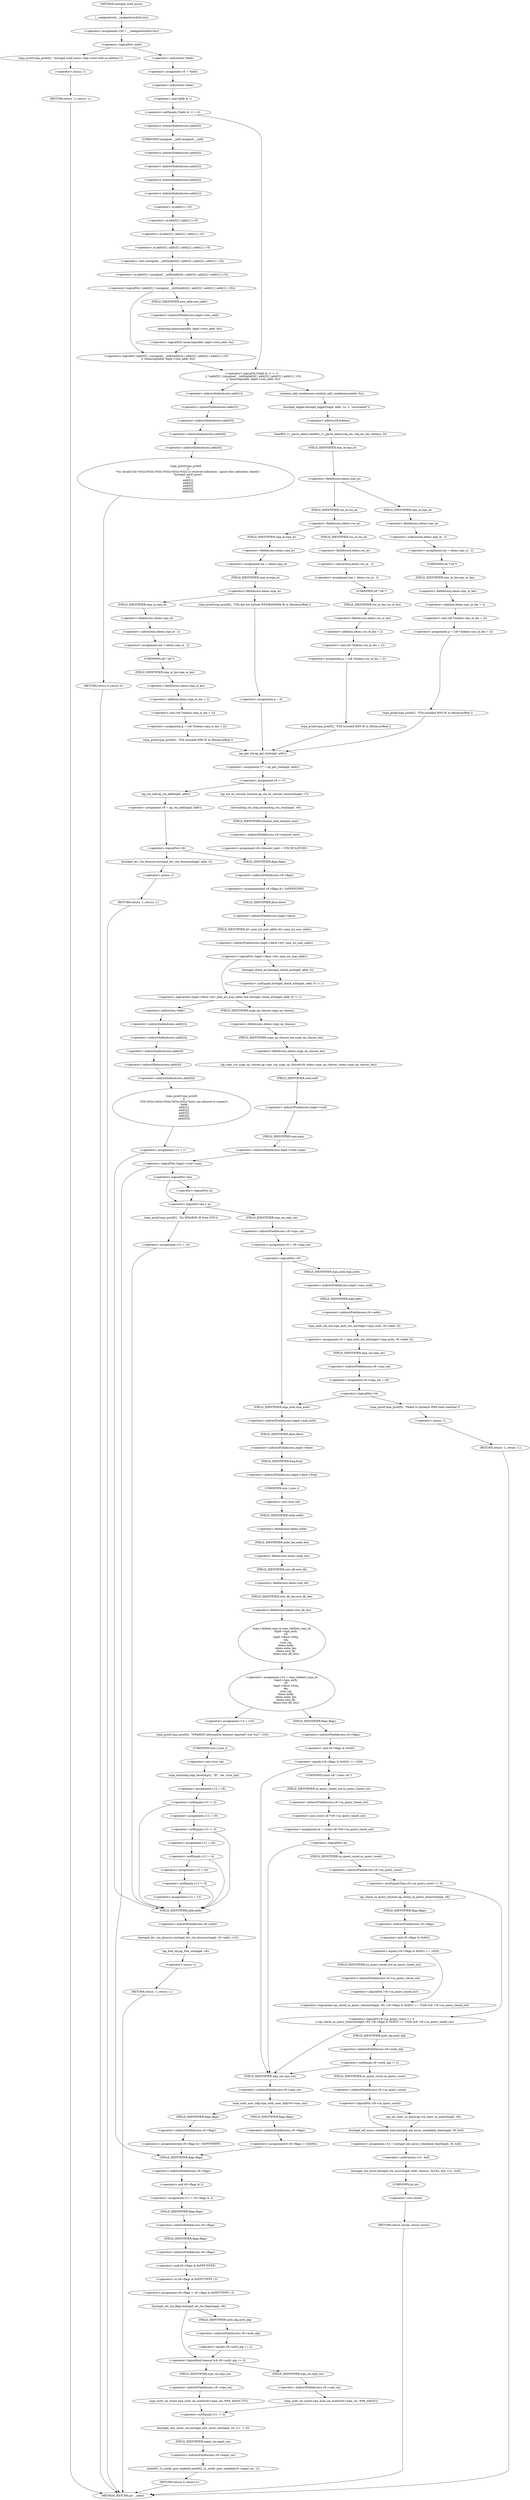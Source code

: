 digraph hostapd_notif_assoc {  
"1000138" [label = "(<operator>.assignment,v20 = __readgsdword(0x14u))" ]
"1000140" [label = "(__readgsdword,__readgsdword(0x14u))" ]
"1000143" [label = "(<operator>.logicalNot,!addr)" ]
"1000146" [label = "(wpa_printf,wpa_printf(2, \"hostapd_notif_assoc: Skip event with no address\"))" ]
"1000149" [label = "(RETURN,return -1;,return -1;)" ]
"1000150" [label = "(<operator>.minus,-1)" ]
"1000152" [label = "(<operator>.assignment,v5 = *addr)" ]
"1000154" [label = "(<operator>.indirection,*addr)" ]
"1000157" [label = "(<operator>.logicalOr,(*addr & 1) != 0\n    || !(addr[5] | (unsigned __int8)(addr[4] | addr[3] | addr[2] | addr[1] | v5))\n    || !memcmp(addr, hapd->own_addr, 6u))" ]
"1000158" [label = "(<operator>.notEquals,(*addr & 1) != 0)" ]
"1000159" [label = "(<operator>.and,*addr & 1)" ]
"1000160" [label = "(<operator>.indirection,*addr)" ]
"1000164" [label = "(<operator>.logicalOr,!(addr[5] | (unsigned __int8)(addr[4] | addr[3] | addr[2] | addr[1] | v5))\n    || !memcmp(addr, hapd->own_addr, 6u))" ]
"1000165" [label = "(<operator>.logicalNot,!(addr[5] | (unsigned __int8)(addr[4] | addr[3] | addr[2] | addr[1] | v5)))" ]
"1000166" [label = "(<operator>.or,addr[5] | (unsigned __int8)(addr[4] | addr[3] | addr[2] | addr[1] | v5))" ]
"1000167" [label = "(<operator>.indirectIndexAccess,addr[5])" ]
"1000170" [label = "(<operator>.cast,(unsigned __int8)(addr[4] | addr[3] | addr[2] | addr[1] | v5))" ]
"1000171" [label = "(UNKNOWN,unsigned __int8,unsigned __int8)" ]
"1000172" [label = "(<operator>.or,addr[4] | addr[3] | addr[2] | addr[1] | v5)" ]
"1000173" [label = "(<operator>.indirectIndexAccess,addr[4])" ]
"1000176" [label = "(<operator>.or,addr[3] | addr[2] | addr[1] | v5)" ]
"1000177" [label = "(<operator>.indirectIndexAccess,addr[3])" ]
"1000180" [label = "(<operator>.or,addr[2] | addr[1] | v5)" ]
"1000181" [label = "(<operator>.indirectIndexAccess,addr[2])" ]
"1000184" [label = "(<operator>.or,addr[1] | v5)" ]
"1000185" [label = "(<operator>.indirectIndexAccess,addr[1])" ]
"1000189" [label = "(<operator>.logicalNot,!memcmp(addr, hapd->own_addr, 6u))" ]
"1000190" [label = "(memcmp,memcmp(addr, hapd->own_addr, 6u))" ]
"1000192" [label = "(<operator>.indirectFieldAccess,hapd->own_addr)" ]
"1000194" [label = "(FIELD_IDENTIFIER,own_addr,own_addr)" ]
"1000197" [label = "(wpa_printf,wpa_printf(\n      2,\n      \"%s: Invalid SA=%02x:%02x:%02x:%02x:%02x:%02x in received indication - ignore this indication silently\",\n      \"hostapd_notif_assoc\",\n      v5,\n      addr[1],\n      addr[2],\n      addr[3],\n      addr[4],\n      addr[5]))" ]
"1000202" [label = "(<operator>.indirectIndexAccess,addr[1])" ]
"1000205" [label = "(<operator>.indirectIndexAccess,addr[2])" ]
"1000208" [label = "(<operator>.indirectIndexAccess,addr[3])" ]
"1000211" [label = "(<operator>.indirectIndexAccess,addr[4])" ]
"1000214" [label = "(<operator>.indirectIndexAccess,addr[5])" ]
"1000217" [label = "(RETURN,return 0;,return 0;)" ]
"1000219" [label = "(random_add_randomness,random_add_randomness(addr, 6u))" ]
"1000222" [label = "(hostapd_logger,hostapd_logger(hapd, addr, 1u, 2, \"associated\"))" ]
"1000228" [label = "(ieee802_11_parse_elems,ieee802_11_parse_elems(req_ies, req_ies_len, &elems, 0))" ]
"1000231" [label = "(<operator>.addressOf,&elems)" ]
"1000235" [label = "(<operator>.fieldAccess,elems.wps_ie)" ]
"1000237" [label = "(FIELD_IDENTIFIER,wps_ie,wps_ie)" ]
"1000239" [label = "(<operator>.assignment,iea = elems.wps_ie - 2)" ]
"1000241" [label = "(<operator>.subtraction,elems.wps_ie - 2)" ]
"1000242" [label = "(<operator>.fieldAccess,elems.wps_ie)" ]
"1000244" [label = "(FIELD_IDENTIFIER,wps_ie,wps_ie)" ]
"1000246" [label = "(<operator>.assignment,p = (u8 *)(elems.wps_ie_len + 2))" ]
"1000248" [label = "(<operator>.cast,(u8 *)(elems.wps_ie_len + 2))" ]
"1000249" [label = "(UNKNOWN,u8 *,u8 *)" ]
"1000250" [label = "(<operator>.addition,elems.wps_ie_len + 2)" ]
"1000251" [label = "(<operator>.fieldAccess,elems.wps_ie_len)" ]
"1000253" [label = "(FIELD_IDENTIFIER,wps_ie_len,wps_ie_len)" ]
"1000255" [label = "(wpa_printf,wpa_printf(2, \"STA included WPS IE in (Re)AssocReq\"))" ]
"1000260" [label = "(<operator>.fieldAccess,elems.rsn_ie)" ]
"1000262" [label = "(FIELD_IDENTIFIER,rsn_ie,rsn_ie)" ]
"1000264" [label = "(<operator>.assignment,iea = elems.rsn_ie - 2)" ]
"1000266" [label = "(<operator>.subtraction,elems.rsn_ie - 2)" ]
"1000267" [label = "(<operator>.fieldAccess,elems.rsn_ie)" ]
"1000269" [label = "(FIELD_IDENTIFIER,rsn_ie,rsn_ie)" ]
"1000271" [label = "(<operator>.assignment,p = (u8 *)(elems.rsn_ie_len + 2))" ]
"1000273" [label = "(<operator>.cast,(u8 *)(elems.rsn_ie_len + 2))" ]
"1000274" [label = "(UNKNOWN,u8 *,u8 *)" ]
"1000275" [label = "(<operator>.addition,elems.rsn_ie_len + 2)" ]
"1000276" [label = "(<operator>.fieldAccess,elems.rsn_ie_len)" ]
"1000278" [label = "(FIELD_IDENTIFIER,rsn_ie_len,rsn_ie_len)" ]
"1000280" [label = "(wpa_printf,wpa_printf(2, \"STA included RSN IE in (Re)AssocReq\"))" ]
"1000285" [label = "(<operator>.assignment,iea = elems.wpa_ie)" ]
"1000287" [label = "(<operator>.fieldAccess,elems.wpa_ie)" ]
"1000289" [label = "(FIELD_IDENTIFIER,wpa_ie,wpa_ie)" ]
"1000291" [label = "(<operator>.fieldAccess,elems.wpa_ie)" ]
"1000293" [label = "(FIELD_IDENTIFIER,wpa_ie,wpa_ie)" ]
"1000295" [label = "(<operator>.assignment,iea = elems.wpa_ie - 2)" ]
"1000297" [label = "(<operator>.subtraction,elems.wpa_ie - 2)" ]
"1000298" [label = "(<operator>.fieldAccess,elems.wpa_ie)" ]
"1000300" [label = "(FIELD_IDENTIFIER,wpa_ie,wpa_ie)" ]
"1000302" [label = "(<operator>.assignment,p = (u8 *)(elems.wpa_ie_len + 2))" ]
"1000304" [label = "(<operator>.cast,(u8 *)(elems.wpa_ie_len + 2))" ]
"1000305" [label = "(UNKNOWN,u8 *,u8 *)" ]
"1000306" [label = "(<operator>.addition,elems.wpa_ie_len + 2)" ]
"1000307" [label = "(<operator>.fieldAccess,elems.wpa_ie_len)" ]
"1000309" [label = "(FIELD_IDENTIFIER,wpa_ie_len,wpa_ie_len)" ]
"1000311" [label = "(wpa_printf,wpa_printf(2, \"STA included WPA IE in (Re)AssocReq\"))" ]
"1000316" [label = "(wpa_printf,wpa_printf(2, \"STA did not include WPS/RSN/WPA IE in (Re)AssocReq\"))" ]
"1000319" [label = "(<operator>.assignment,p = 0)" ]
"1000322" [label = "(<operator>.assignment,v7 = ap_get_sta(hapd, addr))" ]
"1000324" [label = "(ap_get_sta,ap_get_sta(hapd, addr))" ]
"1000327" [label = "(<operator>.assignment,v8 = v7)" ]
"1000333" [label = "(ap_sta_no_session_timeout,ap_sta_no_session_timeout(hapd, v7))" ]
"1000336" [label = "(accounting_sta_stop,accounting_sta_stop(hapd, v8))" ]
"1000339" [label = "(<operator>.assignment,v8->timeout_next = STA_NULLFUNC)" ]
"1000340" [label = "(<operator>.indirectFieldAccess,v8->timeout_next)" ]
"1000342" [label = "(FIELD_IDENTIFIER,timeout_next,timeout_next)" ]
"1000346" [label = "(<operator>.assignment,v8 = ap_sta_add(hapd, addr))" ]
"1000348" [label = "(ap_sta_add,ap_sta_add(hapd, addr))" ]
"1000352" [label = "(<operator>.logicalNot,!v8)" ]
"1000355" [label = "(hostapd_drv_sta_disassoc,hostapd_drv_sta_disassoc(hapd, addr, 5))" ]
"1000359" [label = "(RETURN,return -1;,return -1;)" ]
"1000360" [label = "(<operator>.minus,-1)" ]
"1000362" [label = "(<operators>.assignmentAnd,v8->flags &= 0xFFFECFFF)" ]
"1000363" [label = "(<operator>.indirectFieldAccess,v8->flags)" ]
"1000365" [label = "(FIELD_IDENTIFIER,flags,flags)" ]
"1000368" [label = "(<operator>.logicalAnd,!hapd->iface->drv_max_acl_mac_addrs && hostapd_check_acl(hapd, addr, 0) != 1)" ]
"1000369" [label = "(<operator>.logicalNot,!hapd->iface->drv_max_acl_mac_addrs)" ]
"1000370" [label = "(<operator>.indirectFieldAccess,hapd->iface->drv_max_acl_mac_addrs)" ]
"1000371" [label = "(<operator>.indirectFieldAccess,hapd->iface)" ]
"1000373" [label = "(FIELD_IDENTIFIER,iface,iface)" ]
"1000374" [label = "(FIELD_IDENTIFIER,drv_max_acl_mac_addrs,drv_max_acl_mac_addrs)" ]
"1000375" [label = "(<operator>.notEquals,hostapd_check_acl(hapd, addr, 0) != 1)" ]
"1000376" [label = "(hostapd_check_acl,hostapd_check_acl(hapd, addr, 0))" ]
"1000382" [label = "(wpa_printf,wpa_printf(\n      3,\n      \"STA %02x:%02x:%02x:%02x:%02x:%02x not allowed to connect\",\n      *addr,\n      addr[1],\n      addr[2],\n      addr[3],\n      addr[4],\n      addr[5]))" ]
"1000385" [label = "(<operator>.indirection,*addr)" ]
"1000387" [label = "(<operator>.indirectIndexAccess,addr[1])" ]
"1000390" [label = "(<operator>.indirectIndexAccess,addr[2])" ]
"1000393" [label = "(<operator>.indirectIndexAccess,addr[3])" ]
"1000396" [label = "(<operator>.indirectIndexAccess,addr[4])" ]
"1000399" [label = "(<operator>.indirectIndexAccess,addr[5])" ]
"1000402" [label = "(<operator>.assignment,v12 = 1)" ]
"1000406" [label = "(hostapd_drv_sta_disassoc,hostapd_drv_sta_disassoc(hapd, v8->addr, v12))" ]
"1000408" [label = "(<operator>.indirectFieldAccess,v8->addr)" ]
"1000410" [label = "(FIELD_IDENTIFIER,addr,addr)" ]
"1000412" [label = "(ap_free_sta,ap_free_sta(hapd, v8))" ]
"1000415" [label = "(RETURN,return -1;,return -1;)" ]
"1000416" [label = "(<operator>.minus,-1)" ]
"1000418" [label = "(ap_copy_sta_supp_op_classes,ap_copy_sta_supp_op_classes(v8, elems.supp_op_classes, elems.supp_op_classes_len))" ]
"1000420" [label = "(<operator>.fieldAccess,elems.supp_op_classes)" ]
"1000422" [label = "(FIELD_IDENTIFIER,supp_op_classes,supp_op_classes)" ]
"1000423" [label = "(<operator>.fieldAccess,elems.supp_op_classes_len)" ]
"1000425" [label = "(FIELD_IDENTIFIER,supp_op_classes_len,supp_op_classes_len)" ]
"1000427" [label = "(<operator>.logicalNot,!hapd->conf->wpa)" ]
"1000428" [label = "(<operator>.indirectFieldAccess,hapd->conf->wpa)" ]
"1000429" [label = "(<operator>.indirectFieldAccess,hapd->conf)" ]
"1000431" [label = "(FIELD_IDENTIFIER,conf,conf)" ]
"1000432" [label = "(FIELD_IDENTIFIER,wpa,wpa)" ]
"1000435" [label = "(<operator>.logicalOr,!iea || !p)" ]
"1000436" [label = "(<operator>.logicalNot,!iea)" ]
"1000438" [label = "(<operator>.logicalNot,!p)" ]
"1000441" [label = "(wpa_printf,wpa_printf(2, \"No WPA/RSN IE from STA\"))" ]
"1000444" [label = "(<operator>.assignment,v12 = 13)" ]
"1000448" [label = "(<operator>.assignment,v9 = v8->wpa_sm)" ]
"1000450" [label = "(<operator>.indirectFieldAccess,v8->wpa_sm)" ]
"1000452" [label = "(FIELD_IDENTIFIER,wpa_sm,wpa_sm)" ]
"1000454" [label = "(<operator>.logicalNot,!v9)" ]
"1000457" [label = "(<operator>.assignment,v9 = wpa_auth_sta_init(hapd->wpa_auth, v8->addr, 0))" ]
"1000459" [label = "(wpa_auth_sta_init,wpa_auth_sta_init(hapd->wpa_auth, v8->addr, 0))" ]
"1000460" [label = "(<operator>.indirectFieldAccess,hapd->wpa_auth)" ]
"1000462" [label = "(FIELD_IDENTIFIER,wpa_auth,wpa_auth)" ]
"1000463" [label = "(<operator>.indirectFieldAccess,v8->addr)" ]
"1000465" [label = "(FIELD_IDENTIFIER,addr,addr)" ]
"1000467" [label = "(<operator>.assignment,v8->wpa_sm = v9)" ]
"1000468" [label = "(<operator>.indirectFieldAccess,v8->wpa_sm)" ]
"1000470" [label = "(FIELD_IDENTIFIER,wpa_sm,wpa_sm)" ]
"1000473" [label = "(<operator>.logicalNot,!v9)" ]
"1000476" [label = "(wpa_printf,wpa_printf(5, \"Failed to initialize WPA state machine\"))" ]
"1000479" [label = "(RETURN,return -1;,return -1;)" ]
"1000480" [label = "(<operator>.minus,-1)" ]
"1000482" [label = "(<operator>.assignment,v10 = wpa_validate_wpa_ie(\n          hapd->wpa_auth,\n          v9,\n          hapd->iface->freq,\n          iea,\n          (size_t)p,\n          elems.mdie,\n          elems.mdie_len,\n          elems.owe_dh,\n          elems.owe_dh_len))" ]
"1000484" [label = "(wpa_validate_wpa_ie,wpa_validate_wpa_ie(\n          hapd->wpa_auth,\n          v9,\n          hapd->iface->freq,\n          iea,\n          (size_t)p,\n          elems.mdie,\n          elems.mdie_len,\n          elems.owe_dh,\n          elems.owe_dh_len))" ]
"1000485" [label = "(<operator>.indirectFieldAccess,hapd->wpa_auth)" ]
"1000487" [label = "(FIELD_IDENTIFIER,wpa_auth,wpa_auth)" ]
"1000489" [label = "(<operator>.indirectFieldAccess,hapd->iface->freq)" ]
"1000490" [label = "(<operator>.indirectFieldAccess,hapd->iface)" ]
"1000492" [label = "(FIELD_IDENTIFIER,iface,iface)" ]
"1000493" [label = "(FIELD_IDENTIFIER,freq,freq)" ]
"1000495" [label = "(<operator>.cast,(size_t)p)" ]
"1000496" [label = "(UNKNOWN,size_t,size_t)" ]
"1000498" [label = "(<operator>.fieldAccess,elems.mdie)" ]
"1000500" [label = "(FIELD_IDENTIFIER,mdie,mdie)" ]
"1000501" [label = "(<operator>.fieldAccess,elems.mdie_len)" ]
"1000503" [label = "(FIELD_IDENTIFIER,mdie_len,mdie_len)" ]
"1000504" [label = "(<operator>.fieldAccess,elems.owe_dh)" ]
"1000506" [label = "(FIELD_IDENTIFIER,owe_dh,owe_dh)" ]
"1000507" [label = "(<operator>.fieldAccess,elems.owe_dh_len)" ]
"1000509" [label = "(FIELD_IDENTIFIER,owe_dh_len,owe_dh_len)" ]
"1000513" [label = "(<operator>.assignment,v13 = v10)" ]
"1000516" [label = "(wpa_printf,wpa_printf(2, \"WPA/RSN information element rejected? (res %u)\", v10))" ]
"1000520" [label = "(wpa_hexdump,wpa_hexdump(2, \"IE\", iea, (size_t)p))" ]
"1000524" [label = "(<operator>.cast,(size_t)p)" ]
"1000525" [label = "(UNKNOWN,size_t,size_t)" ]
"1000527" [label = "(<operator>.assignment,v12 = 18)" ]
"1000531" [label = "(<operator>.notEquals,v13 != 2)" ]
"1000535" [label = "(<operator>.assignment,v12 = 19)" ]
"1000539" [label = "(<operator>.notEquals,v13 != 3)" ]
"1000543" [label = "(<operator>.assignment,v12 = 20)" ]
"1000547" [label = "(<operator>.notEquals,v13 != 4)" ]
"1000551" [label = "(<operator>.assignment,v12 = 24)" ]
"1000555" [label = "(<operator>.notEquals,v13 != 8)" ]
"1000558" [label = "(<operator>.assignment,v12 = 13)" ]
"1000563" [label = "(<operator>.equals,(v8->flags & 0x402) == 1026)" ]
"1000564" [label = "(<operator>.and,v8->flags & 0x402)" ]
"1000565" [label = "(<operator>.indirectFieldAccess,v8->flags)" ]
"1000567" [label = "(FIELD_IDENTIFIER,flags,flags)" ]
"1000571" [label = "(<operator>.assignment,ie = (const u8 *)v8->sa_query_timed_out)" ]
"1000573" [label = "(<operator>.cast,(const u8 *)v8->sa_query_timed_out)" ]
"1000574" [label = "(UNKNOWN,const u8 *,const u8 *)" ]
"1000575" [label = "(<operator>.indirectFieldAccess,v8->sa_query_timed_out)" ]
"1000577" [label = "(FIELD_IDENTIFIER,sa_query_timed_out,sa_query_timed_out)" ]
"1000579" [label = "(<operator>.logicalNot,!ie)" ]
"1000583" [label = "(<operator>.logicalOr,v8->sa_query_count <= 0\n        || (ap_check_sa_query_timeout(hapd, v8), (v8->flags & 0x402) == 1026) && !v8->sa_query_timed_out)" ]
"1000584" [label = "(<operator>.lessEqualsThan,v8->sa_query_count <= 0)" ]
"1000585" [label = "(<operator>.indirectFieldAccess,v8->sa_query_count)" ]
"1000587" [label = "(FIELD_IDENTIFIER,sa_query_count,sa_query_count)" ]
"1000589" [label = "(<operator>.logicalAnd,(ap_check_sa_query_timeout(hapd, v8), (v8->flags & 0x402) == 1026) && !v8->sa_query_timed_out)" ]
"1000591" [label = "(ap_check_sa_query_timeout,ap_check_sa_query_timeout(hapd, v8))" ]
"1000594" [label = "(<operator>.equals,(v8->flags & 0x402) == 1026)" ]
"1000595" [label = "(<operator>.and,v8->flags & 0x402)" ]
"1000596" [label = "(<operator>.indirectFieldAccess,v8->flags)" ]
"1000598" [label = "(FIELD_IDENTIFIER,flags,flags)" ]
"1000601" [label = "(<operator>.logicalNot,!v8->sa_query_timed_out)" ]
"1000602" [label = "(<operator>.indirectFieldAccess,v8->sa_query_timed_out)" ]
"1000604" [label = "(FIELD_IDENTIFIER,sa_query_timed_out,sa_query_timed_out)" ]
"1000607" [label = "(<operator>.notEquals,v8->auth_alg != 2)" ]
"1000608" [label = "(<operator>.indirectFieldAccess,v8->auth_alg)" ]
"1000610" [label = "(FIELD_IDENTIFIER,auth_alg,auth_alg)" ]
"1000614" [label = "(<operator>.logicalNot,!v8->sa_query_count)" ]
"1000615" [label = "(<operator>.indirectFieldAccess,v8->sa_query_count)" ]
"1000617" [label = "(FIELD_IDENTIFIER,sa_query_count,sa_query_count)" ]
"1000618" [label = "(ap_sta_start_sa_query,ap_sta_start_sa_query(hapd, v8))" ]
"1000621" [label = "(<operator>.assignment,v14 = hostapd_eid_assoc_comeback_time(hapd, v8, buf))" ]
"1000623" [label = "(hostapd_eid_assoc_comeback_time,hostapd_eid_assoc_comeback_time(hapd, v8, buf))" ]
"1000627" [label = "(hostapd_sta_assoc,hostapd_sta_assoc(hapd, addr, reassoc, 0x1Eu, buf, v14 - buf))" ]
"1000633" [label = "(<operator>.subtraction,v14 - buf)" ]
"1000636" [label = "(RETURN,return (int)ie;,return (int)ie;)" ]
"1000637" [label = "(<operator>.cast,(int)ie)" ]
"1000638" [label = "(UNKNOWN,int,int)" ]
"1000641" [label = "(wpa_auth_uses_mfp,wpa_auth_uses_mfp(v8->wpa_sm))" ]
"1000642" [label = "(<operator>.indirectFieldAccess,v8->wpa_sm)" ]
"1000644" [label = "(FIELD_IDENTIFIER,wpa_sm,wpa_sm)" ]
"1000645" [label = "(<operators>.assignmentOr,v8->flags |= 0x400u)" ]
"1000646" [label = "(<operator>.indirectFieldAccess,v8->flags)" ]
"1000648" [label = "(FIELD_IDENTIFIER,flags,flags)" ]
"1000651" [label = "(<operators>.assignmentAnd,v8->flags &= 0xFFFFFBFF)" ]
"1000652" [label = "(<operator>.indirectFieldAccess,v8->flags)" ]
"1000654" [label = "(FIELD_IDENTIFIER,flags,flags)" ]
"1000657" [label = "(<operator>.assignment,v11 = v8->flags & 2)" ]
"1000659" [label = "(<operator>.and,v8->flags & 2)" ]
"1000660" [label = "(<operator>.indirectFieldAccess,v8->flags)" ]
"1000662" [label = "(FIELD_IDENTIFIER,flags,flags)" ]
"1000664" [label = "(<operator>.assignment,v8->flags = v8->flags & 0xFFF7FFFF | 3)" ]
"1000665" [label = "(<operator>.indirectFieldAccess,v8->flags)" ]
"1000667" [label = "(FIELD_IDENTIFIER,flags,flags)" ]
"1000668" [label = "(<operator>.or,v8->flags & 0xFFF7FFFF | 3)" ]
"1000669" [label = "(<operator>.and,v8->flags & 0xFFF7FFFF)" ]
"1000670" [label = "(<operator>.indirectFieldAccess,v8->flags)" ]
"1000672" [label = "(FIELD_IDENTIFIER,flags,flags)" ]
"1000675" [label = "(hostapd_set_sta_flags,hostapd_set_sta_flags(hapd, v8))" ]
"1000679" [label = "(<operator>.logicalAnd,reassoc && v8->auth_alg == 2)" ]
"1000681" [label = "(<operator>.equals,v8->auth_alg == 2)" ]
"1000682" [label = "(<operator>.indirectFieldAccess,v8->auth_alg)" ]
"1000684" [label = "(FIELD_IDENTIFIER,auth_alg,auth_alg)" ]
"1000686" [label = "(wpa_auth_sm_event,wpa_auth_sm_event(v8->wpa_sm, WPA_ASSOC_FT))" ]
"1000687" [label = "(<operator>.indirectFieldAccess,v8->wpa_sm)" ]
"1000689" [label = "(FIELD_IDENTIFIER,wpa_sm,wpa_sm)" ]
"1000692" [label = "(wpa_auth_sm_event,wpa_auth_sm_event(v8->wpa_sm, WPA_ASSOC))" ]
"1000693" [label = "(<operator>.indirectFieldAccess,v8->wpa_sm)" ]
"1000695" [label = "(FIELD_IDENTIFIER,wpa_sm,wpa_sm)" ]
"1000697" [label = "(hostapd_new_assoc_sta,hostapd_new_assoc_sta(hapd, v8, v11 != 0))" ]
"1000700" [label = "(<operator>.notEquals,v11 != 0)" ]
"1000703" [label = "(ieee802_1x_notify_port_enabled,ieee802_1x_notify_port_enabled(v8->eapol_sm, 1))" ]
"1000704" [label = "(<operator>.indirectFieldAccess,v8->eapol_sm)" ]
"1000706" [label = "(FIELD_IDENTIFIER,eapol_sm,eapol_sm)" ]
"1000708" [label = "(RETURN,return 0;,return 0;)" ]
"1000116" [label = "(METHOD,hostapd_notif_assoc)" ]
"1000710" [label = "(METHOD_RETURN,int __cdecl)" ]
  "1000138" -> "1000143" 
  "1000140" -> "1000138" 
  "1000143" -> "1000146" 
  "1000143" -> "1000154" 
  "1000146" -> "1000150" 
  "1000149" -> "1000710" 
  "1000150" -> "1000149" 
  "1000152" -> "1000160" 
  "1000154" -> "1000152" 
  "1000157" -> "1000202" 
  "1000157" -> "1000219" 
  "1000158" -> "1000157" 
  "1000158" -> "1000167" 
  "1000159" -> "1000158" 
  "1000160" -> "1000159" 
  "1000164" -> "1000157" 
  "1000165" -> "1000164" 
  "1000165" -> "1000194" 
  "1000166" -> "1000165" 
  "1000167" -> "1000171" 
  "1000170" -> "1000166" 
  "1000171" -> "1000173" 
  "1000172" -> "1000170" 
  "1000173" -> "1000177" 
  "1000176" -> "1000172" 
  "1000177" -> "1000181" 
  "1000180" -> "1000176" 
  "1000181" -> "1000185" 
  "1000184" -> "1000180" 
  "1000185" -> "1000184" 
  "1000189" -> "1000164" 
  "1000190" -> "1000189" 
  "1000192" -> "1000190" 
  "1000194" -> "1000192" 
  "1000197" -> "1000217" 
  "1000202" -> "1000205" 
  "1000205" -> "1000208" 
  "1000208" -> "1000211" 
  "1000211" -> "1000214" 
  "1000214" -> "1000197" 
  "1000217" -> "1000710" 
  "1000219" -> "1000222" 
  "1000222" -> "1000231" 
  "1000228" -> "1000237" 
  "1000231" -> "1000228" 
  "1000235" -> "1000244" 
  "1000235" -> "1000262" 
  "1000237" -> "1000235" 
  "1000239" -> "1000249" 
  "1000241" -> "1000239" 
  "1000242" -> "1000241" 
  "1000244" -> "1000242" 
  "1000246" -> "1000255" 
  "1000248" -> "1000246" 
  "1000249" -> "1000253" 
  "1000250" -> "1000248" 
  "1000251" -> "1000250" 
  "1000253" -> "1000251" 
  "1000255" -> "1000324" 
  "1000260" -> "1000269" 
  "1000260" -> "1000289" 
  "1000262" -> "1000260" 
  "1000264" -> "1000274" 
  "1000266" -> "1000264" 
  "1000267" -> "1000266" 
  "1000269" -> "1000267" 
  "1000271" -> "1000280" 
  "1000273" -> "1000271" 
  "1000274" -> "1000278" 
  "1000275" -> "1000273" 
  "1000276" -> "1000275" 
  "1000278" -> "1000276" 
  "1000280" -> "1000324" 
  "1000285" -> "1000293" 
  "1000287" -> "1000285" 
  "1000289" -> "1000287" 
  "1000291" -> "1000300" 
  "1000291" -> "1000316" 
  "1000293" -> "1000291" 
  "1000295" -> "1000305" 
  "1000297" -> "1000295" 
  "1000298" -> "1000297" 
  "1000300" -> "1000298" 
  "1000302" -> "1000311" 
  "1000304" -> "1000302" 
  "1000305" -> "1000309" 
  "1000306" -> "1000304" 
  "1000307" -> "1000306" 
  "1000309" -> "1000307" 
  "1000311" -> "1000324" 
  "1000316" -> "1000319" 
  "1000319" -> "1000324" 
  "1000322" -> "1000327" 
  "1000324" -> "1000322" 
  "1000327" -> "1000333" 
  "1000327" -> "1000348" 
  "1000333" -> "1000336" 
  "1000336" -> "1000342" 
  "1000339" -> "1000365" 
  "1000340" -> "1000339" 
  "1000342" -> "1000340" 
  "1000346" -> "1000352" 
  "1000348" -> "1000346" 
  "1000352" -> "1000355" 
  "1000352" -> "1000365" 
  "1000355" -> "1000360" 
  "1000359" -> "1000710" 
  "1000360" -> "1000359" 
  "1000362" -> "1000373" 
  "1000363" -> "1000362" 
  "1000365" -> "1000363" 
  "1000368" -> "1000385" 
  "1000368" -> "1000422" 
  "1000369" -> "1000368" 
  "1000369" -> "1000376" 
  "1000370" -> "1000369" 
  "1000371" -> "1000374" 
  "1000373" -> "1000371" 
  "1000374" -> "1000370" 
  "1000375" -> "1000368" 
  "1000376" -> "1000375" 
  "1000382" -> "1000402" 
  "1000385" -> "1000387" 
  "1000387" -> "1000390" 
  "1000390" -> "1000393" 
  "1000393" -> "1000396" 
  "1000396" -> "1000399" 
  "1000399" -> "1000382" 
  "1000402" -> "1000410" 
  "1000406" -> "1000412" 
  "1000408" -> "1000406" 
  "1000410" -> "1000408" 
  "1000412" -> "1000416" 
  "1000415" -> "1000710" 
  "1000416" -> "1000415" 
  "1000418" -> "1000431" 
  "1000420" -> "1000425" 
  "1000422" -> "1000420" 
  "1000423" -> "1000418" 
  "1000425" -> "1000423" 
  "1000427" -> "1000662" 
  "1000427" -> "1000436" 
  "1000428" -> "1000427" 
  "1000429" -> "1000432" 
  "1000431" -> "1000429" 
  "1000432" -> "1000428" 
  "1000435" -> "1000441" 
  "1000435" -> "1000452" 
  "1000436" -> "1000435" 
  "1000436" -> "1000438" 
  "1000438" -> "1000435" 
  "1000441" -> "1000444" 
  "1000444" -> "1000410" 
  "1000448" -> "1000454" 
  "1000450" -> "1000448" 
  "1000452" -> "1000450" 
  "1000454" -> "1000462" 
  "1000454" -> "1000487" 
  "1000457" -> "1000470" 
  "1000459" -> "1000457" 
  "1000460" -> "1000465" 
  "1000462" -> "1000460" 
  "1000463" -> "1000459" 
  "1000465" -> "1000463" 
  "1000467" -> "1000473" 
  "1000468" -> "1000467" 
  "1000470" -> "1000468" 
  "1000473" -> "1000476" 
  "1000473" -> "1000487" 
  "1000476" -> "1000480" 
  "1000479" -> "1000710" 
  "1000480" -> "1000479" 
  "1000482" -> "1000513" 
  "1000482" -> "1000567" 
  "1000484" -> "1000482" 
  "1000485" -> "1000492" 
  "1000487" -> "1000485" 
  "1000489" -> "1000496" 
  "1000490" -> "1000493" 
  "1000492" -> "1000490" 
  "1000493" -> "1000489" 
  "1000495" -> "1000500" 
  "1000496" -> "1000495" 
  "1000498" -> "1000503" 
  "1000500" -> "1000498" 
  "1000501" -> "1000506" 
  "1000503" -> "1000501" 
  "1000504" -> "1000509" 
  "1000506" -> "1000504" 
  "1000507" -> "1000484" 
  "1000509" -> "1000507" 
  "1000513" -> "1000516" 
  "1000516" -> "1000525" 
  "1000520" -> "1000527" 
  "1000524" -> "1000520" 
  "1000525" -> "1000524" 
  "1000527" -> "1000531" 
  "1000531" -> "1000535" 
  "1000531" -> "1000410" 
  "1000535" -> "1000539" 
  "1000539" -> "1000543" 
  "1000539" -> "1000410" 
  "1000543" -> "1000547" 
  "1000547" -> "1000551" 
  "1000547" -> "1000410" 
  "1000551" -> "1000555" 
  "1000555" -> "1000558" 
  "1000555" -> "1000410" 
  "1000558" -> "1000410" 
  "1000563" -> "1000574" 
  "1000563" -> "1000644" 
  "1000564" -> "1000563" 
  "1000565" -> "1000564" 
  "1000567" -> "1000565" 
  "1000571" -> "1000579" 
  "1000573" -> "1000571" 
  "1000574" -> "1000577" 
  "1000575" -> "1000573" 
  "1000577" -> "1000575" 
  "1000579" -> "1000587" 
  "1000579" -> "1000644" 
  "1000583" -> "1000610" 
  "1000583" -> "1000644" 
  "1000584" -> "1000583" 
  "1000584" -> "1000591" 
  "1000585" -> "1000584" 
  "1000587" -> "1000585" 
  "1000589" -> "1000583" 
  "1000591" -> "1000598" 
  "1000594" -> "1000589" 
  "1000594" -> "1000604" 
  "1000595" -> "1000594" 
  "1000596" -> "1000595" 
  "1000598" -> "1000596" 
  "1000601" -> "1000589" 
  "1000602" -> "1000601" 
  "1000604" -> "1000602" 
  "1000607" -> "1000617" 
  "1000607" -> "1000644" 
  "1000608" -> "1000607" 
  "1000610" -> "1000608" 
  "1000614" -> "1000618" 
  "1000614" -> "1000623" 
  "1000615" -> "1000614" 
  "1000617" -> "1000615" 
  "1000618" -> "1000623" 
  "1000621" -> "1000633" 
  "1000623" -> "1000621" 
  "1000627" -> "1000638" 
  "1000633" -> "1000627" 
  "1000636" -> "1000710" 
  "1000637" -> "1000636" 
  "1000638" -> "1000637" 
  "1000641" -> "1000648" 
  "1000641" -> "1000654" 
  "1000642" -> "1000641" 
  "1000644" -> "1000642" 
  "1000645" -> "1000662" 
  "1000646" -> "1000645" 
  "1000648" -> "1000646" 
  "1000651" -> "1000662" 
  "1000652" -> "1000651" 
  "1000654" -> "1000652" 
  "1000657" -> "1000667" 
  "1000659" -> "1000657" 
  "1000660" -> "1000659" 
  "1000662" -> "1000660" 
  "1000664" -> "1000675" 
  "1000665" -> "1000672" 
  "1000667" -> "1000665" 
  "1000668" -> "1000664" 
  "1000669" -> "1000668" 
  "1000670" -> "1000669" 
  "1000672" -> "1000670" 
  "1000675" -> "1000679" 
  "1000675" -> "1000684" 
  "1000679" -> "1000689" 
  "1000679" -> "1000695" 
  "1000681" -> "1000679" 
  "1000682" -> "1000681" 
  "1000684" -> "1000682" 
  "1000686" -> "1000700" 
  "1000687" -> "1000686" 
  "1000689" -> "1000687" 
  "1000692" -> "1000700" 
  "1000693" -> "1000692" 
  "1000695" -> "1000693" 
  "1000697" -> "1000706" 
  "1000700" -> "1000697" 
  "1000703" -> "1000708" 
  "1000704" -> "1000703" 
  "1000706" -> "1000704" 
  "1000708" -> "1000710" 
  "1000116" -> "1000140" 
}

